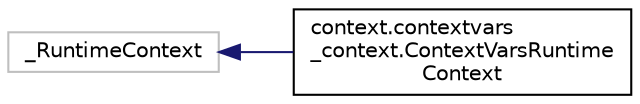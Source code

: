 digraph "Graphical Class Hierarchy"
{
 // LATEX_PDF_SIZE
  edge [fontname="Helvetica",fontsize="10",labelfontname="Helvetica",labelfontsize="10"];
  node [fontname="Helvetica",fontsize="10",shape=record];
  rankdir="LR";
  Node14851 [label="_RuntimeContext",height=0.2,width=0.4,color="grey75", fillcolor="white", style="filled",tooltip=" "];
  Node14851 -> Node0 [dir="back",color="midnightblue",fontsize="10",style="solid",fontname="Helvetica"];
  Node0 [label="context.contextvars\l_context.ContextVarsRuntime\lContext",height=0.2,width=0.4,color="black", fillcolor="white", style="filled",URL="$classcontext_1_1contextvars__context_1_1ContextVarsRuntimeContext.html",tooltip=" "];
}
